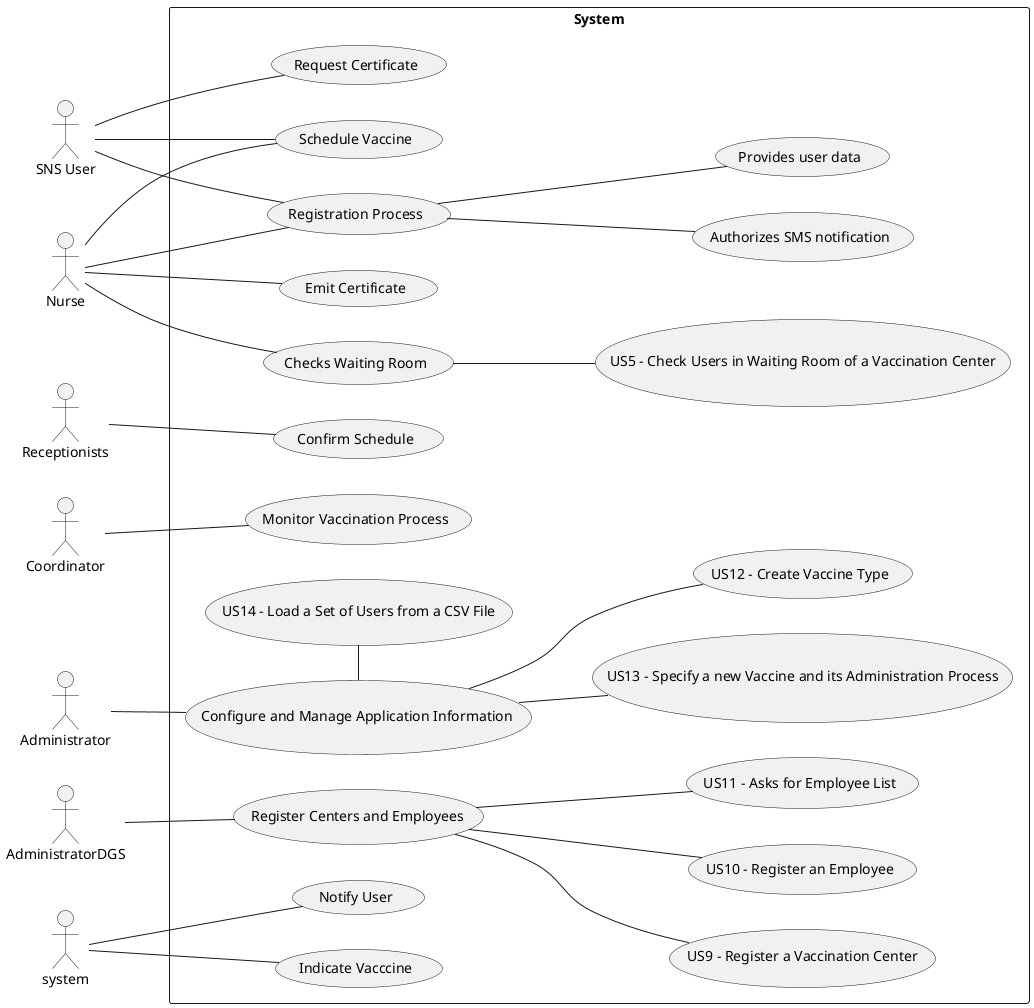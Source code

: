 @startuml
'https://plantuml.com/use-case-diagram

left to right direction

rectangle System {
  usecase "Registration Process" as UC1
  usecase "Schedule Vaccine" as UC2
  usecase "Request Certificate" as UC3
  usecase "Emit Certificate" as UC4
  usecase "Register Centers and Employees" as UC5
  usecase "Configure and Manage Application Information " as UC6
  usecase "Monitor Vaccination Process" as UC7
  usecase "Notify User" as UC8
  usecase "Indicate Vacccine" as UC9
  usecase "Confirm Schedule" as UC10
  usecase "Authorizes SMS notification" as UC11
  usecase "Provides user data" as UC12
  usecase "Checks Waiting Room" as UC13
  usecase "US5 - Check Users in Waiting Room of a Vaccination Center" as US5
  usecase "US9 - Register a Vaccination Center" as US9
  usecase "US10 - Register an Employee" as US10
  usecase "US11 - Asks for Employee List" as US11
  usecase "US12 - Create Vaccine Type" as US12
  usecase "US13 - Specify a new Vaccine and its Administration Process" as US13
  usecase "US14 - Load a Set of Users from a CSV File" as US14
}

:SNS User: as User
:Nurse: as Nurse
:Receptionists: as Recep
:Coordinator: as Coord
:Administrator: as Admin
:AdministratorDGS: as AdminDGS
:system: as system

User -- UC1
User -- UC2
User -- UC3

Nurse -- UC1
Nurse -- UC2
Nurse -- UC4
Nurse -- UC13

AdminDGS -- UC5

Admin -- UC6

Coord -- UC7

system -- UC8
system -- UC9

Recep -- UC10

UC1 -- UC11
UC1 -- UC12

UC6 -- US12
UC6 -- US13

UC5 -- US9
UC5 -- US10
UC5 -- US11

UC13 -- US5

UC6- US14

@enduml